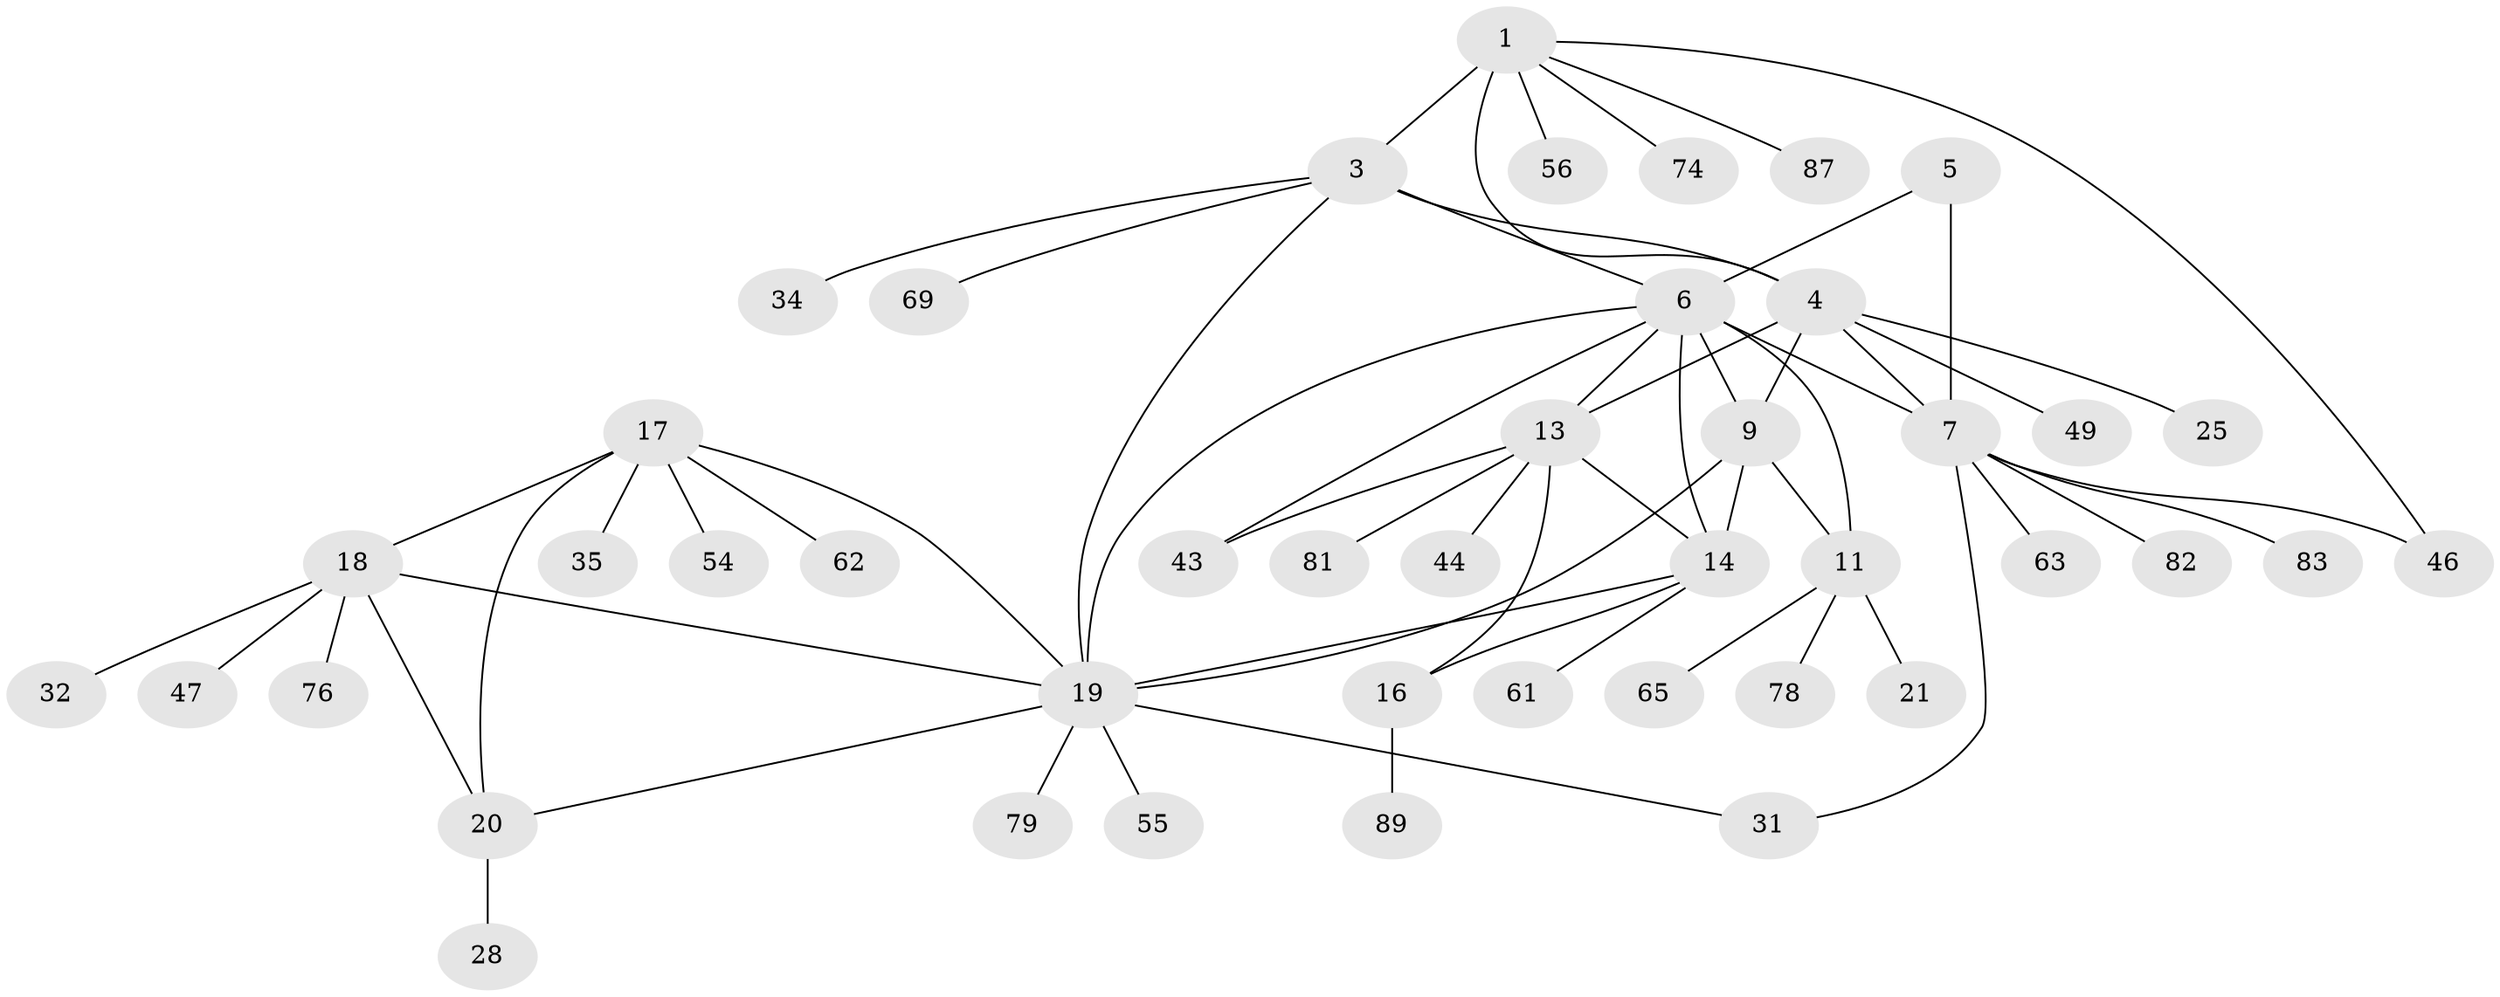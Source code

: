 // original degree distribution, {7: 0.02247191011235955, 3: 0.0449438202247191, 13: 0.011235955056179775, 6: 0.0449438202247191, 10: 0.02247191011235955, 5: 0.033707865168539325, 8: 0.0449438202247191, 4: 0.033707865168539325, 11: 0.011235955056179775, 1: 0.5730337078651685, 2: 0.15730337078651685}
// Generated by graph-tools (version 1.1) at 2025/15/03/09/25 04:15:46]
// undirected, 44 vertices, 61 edges
graph export_dot {
graph [start="1"]
  node [color=gray90,style=filled];
  1 [super="+2"];
  3;
  4 [super="+45+36+70+40+38+29+27"];
  5;
  6 [super="+8+12+33"];
  7 [super="+39"];
  9 [super="+10"];
  11 [super="+42+50+22+26"];
  13 [super="+15"];
  14 [super="+30+66+24"];
  16;
  17 [super="+51+53"];
  18;
  19;
  20;
  21;
  25 [super="+37"];
  28;
  31 [super="+52"];
  32;
  34;
  35;
  43 [super="+48+73+77+57"];
  44;
  46;
  47;
  49;
  54;
  55;
  56;
  61;
  62;
  63;
  65 [super="+80"];
  69;
  74;
  76;
  78;
  79;
  81;
  82;
  83;
  87;
  89;
  1 -- 3 [weight=2];
  1 -- 4 [weight=2];
  1 -- 46;
  1 -- 56;
  1 -- 74;
  1 -- 87;
  3 -- 4;
  3 -- 19;
  3 -- 34;
  3 -- 69;
  3 -- 6;
  4 -- 7;
  4 -- 13;
  4 -- 25;
  4 -- 9;
  4 -- 49;
  5 -- 6 [weight=2];
  5 -- 7;
  6 -- 7 [weight=2];
  6 -- 13;
  6 -- 19;
  6 -- 43;
  6 -- 9 [weight=2];
  6 -- 11;
  6 -- 14;
  7 -- 31;
  7 -- 46;
  7 -- 63;
  7 -- 82;
  7 -- 83;
  9 -- 11 [weight=2];
  9 -- 19;
  9 -- 14 [weight=2];
  11 -- 21;
  11 -- 65;
  11 -- 78;
  13 -- 14 [weight=2];
  13 -- 16 [weight=2];
  13 -- 43;
  13 -- 44;
  13 -- 81;
  14 -- 16;
  14 -- 19 [weight=2];
  14 -- 61;
  16 -- 89;
  17 -- 18;
  17 -- 19;
  17 -- 20;
  17 -- 35;
  17 -- 54;
  17 -- 62;
  18 -- 19;
  18 -- 20;
  18 -- 32;
  18 -- 47;
  18 -- 76;
  19 -- 20;
  19 -- 55;
  19 -- 79;
  19 -- 31;
  20 -- 28;
}
